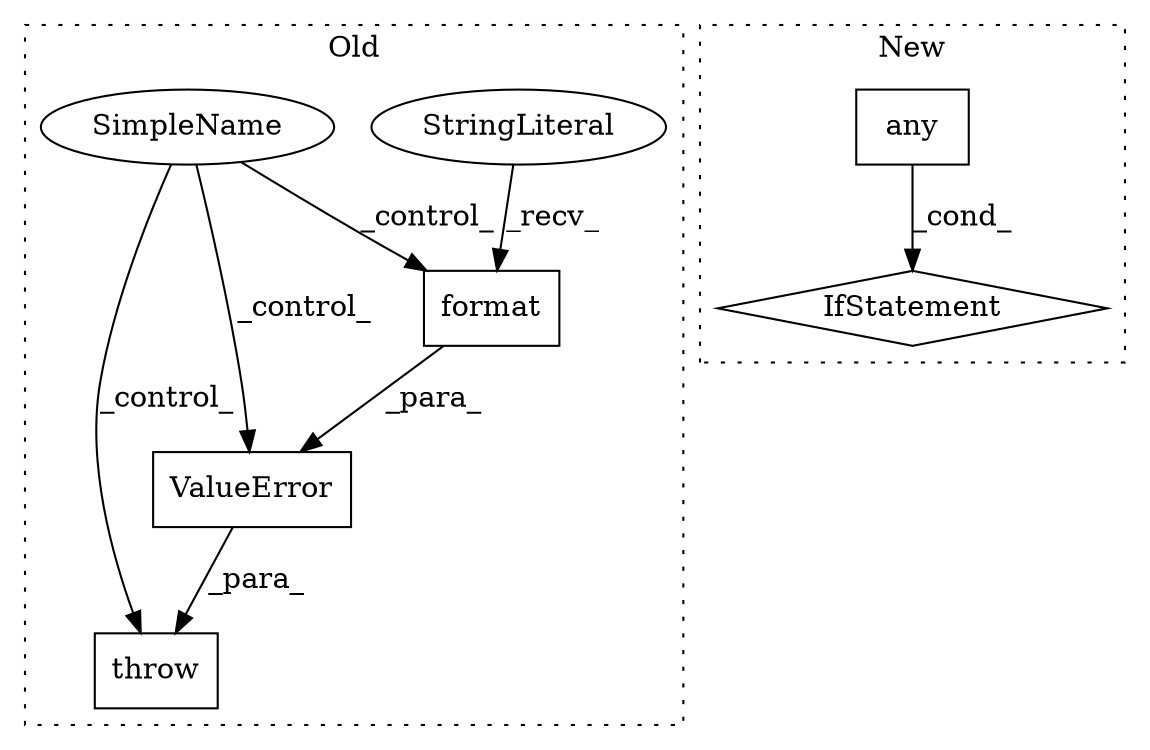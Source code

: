 digraph G {
subgraph cluster0 {
1 [label="format" a="32" s="2414,2436" l="7,1" shape="box"];
3 [label="StringLiteral" a="45" s="2318" l="95" shape="ellipse"];
5 [label="throw" a="53" s="2301" l="6" shape="box"];
6 [label="ValueError" a="32" s="2307,2437" l="11,1" shape="box"];
7 [label="SimpleName" a="42" s="" l="" shape="ellipse"];
label = "Old";
style="dotted";
}
subgraph cluster1 {
2 [label="any" a="32" s="2019,2037" l="4,1" shape="box"];
4 [label="IfStatement" a="25" s="1980,2038" l="4,2" shape="diamond"];
label = "New";
style="dotted";
}
1 -> 6 [label="_para_"];
2 -> 4 [label="_cond_"];
3 -> 1 [label="_recv_"];
6 -> 5 [label="_para_"];
7 -> 5 [label="_control_"];
7 -> 6 [label="_control_"];
7 -> 1 [label="_control_"];
}